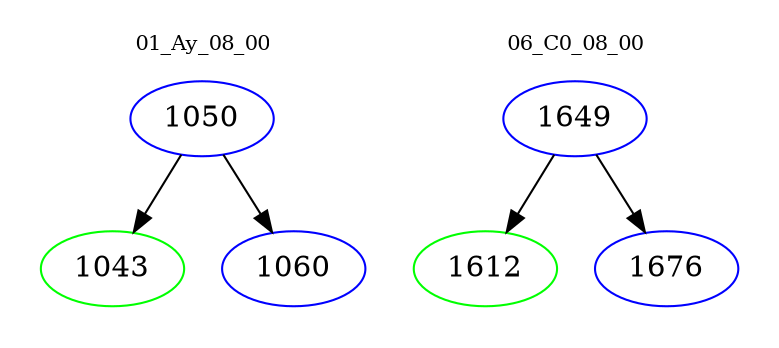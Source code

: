 digraph{
subgraph cluster_0 {
color = white
label = "01_Ay_08_00";
fontsize=10;
T0_1050 [label="1050", color="blue"]
T0_1050 -> T0_1043 [color="black"]
T0_1043 [label="1043", color="green"]
T0_1050 -> T0_1060 [color="black"]
T0_1060 [label="1060", color="blue"]
}
subgraph cluster_1 {
color = white
label = "06_C0_08_00";
fontsize=10;
T1_1649 [label="1649", color="blue"]
T1_1649 -> T1_1612 [color="black"]
T1_1612 [label="1612", color="green"]
T1_1649 -> T1_1676 [color="black"]
T1_1676 [label="1676", color="blue"]
}
}
